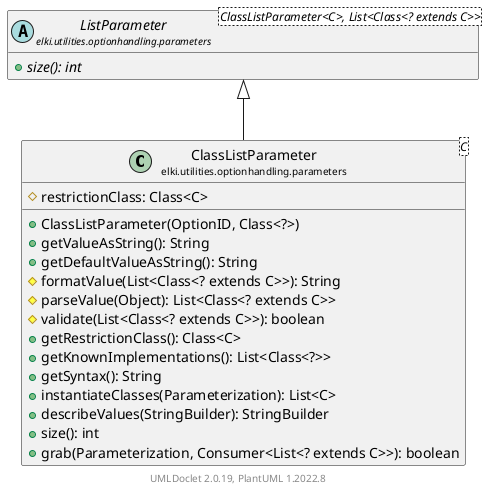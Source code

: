 @startuml
    remove .*\.(Instance|Par|Parameterizer|Factory)$
    set namespaceSeparator none
    hide empty fields
    hide empty methods

    class "<size:14>ClassListParameter\n<size:10>elki.utilities.optionhandling.parameters" as elki.utilities.optionhandling.parameters.ClassListParameter<C> [[ClassListParameter.html]] {
        #restrictionClass: Class<C>
        +ClassListParameter(OptionID, Class<?>)
        +getValueAsString(): String
        +getDefaultValueAsString(): String
        #formatValue(List<Class<? extends C>>): String
        #parseValue(Object): List<Class<? extends C>>
        #validate(List<Class<? extends C>>): boolean
        +getRestrictionClass(): Class<C>
        +getKnownImplementations(): List<Class<?>>
        +getSyntax(): String
        +instantiateClasses(Parameterization): List<C>
        +describeValues(StringBuilder): StringBuilder
        +size(): int
        +grab(Parameterization, Consumer<List<? extends C>>): boolean
    }

    abstract class "<size:14>ListParameter\n<size:10>elki.utilities.optionhandling.parameters" as elki.utilities.optionhandling.parameters.ListParameter<ClassListParameter<C>, List<Class<? extends C>>> [[ListParameter.html]] {
        {abstract} +size(): int
    }

    elki.utilities.optionhandling.parameters.ListParameter <|-- elki.utilities.optionhandling.parameters.ClassListParameter

    center footer UMLDoclet 2.0.19, PlantUML 1.2022.8
@enduml

